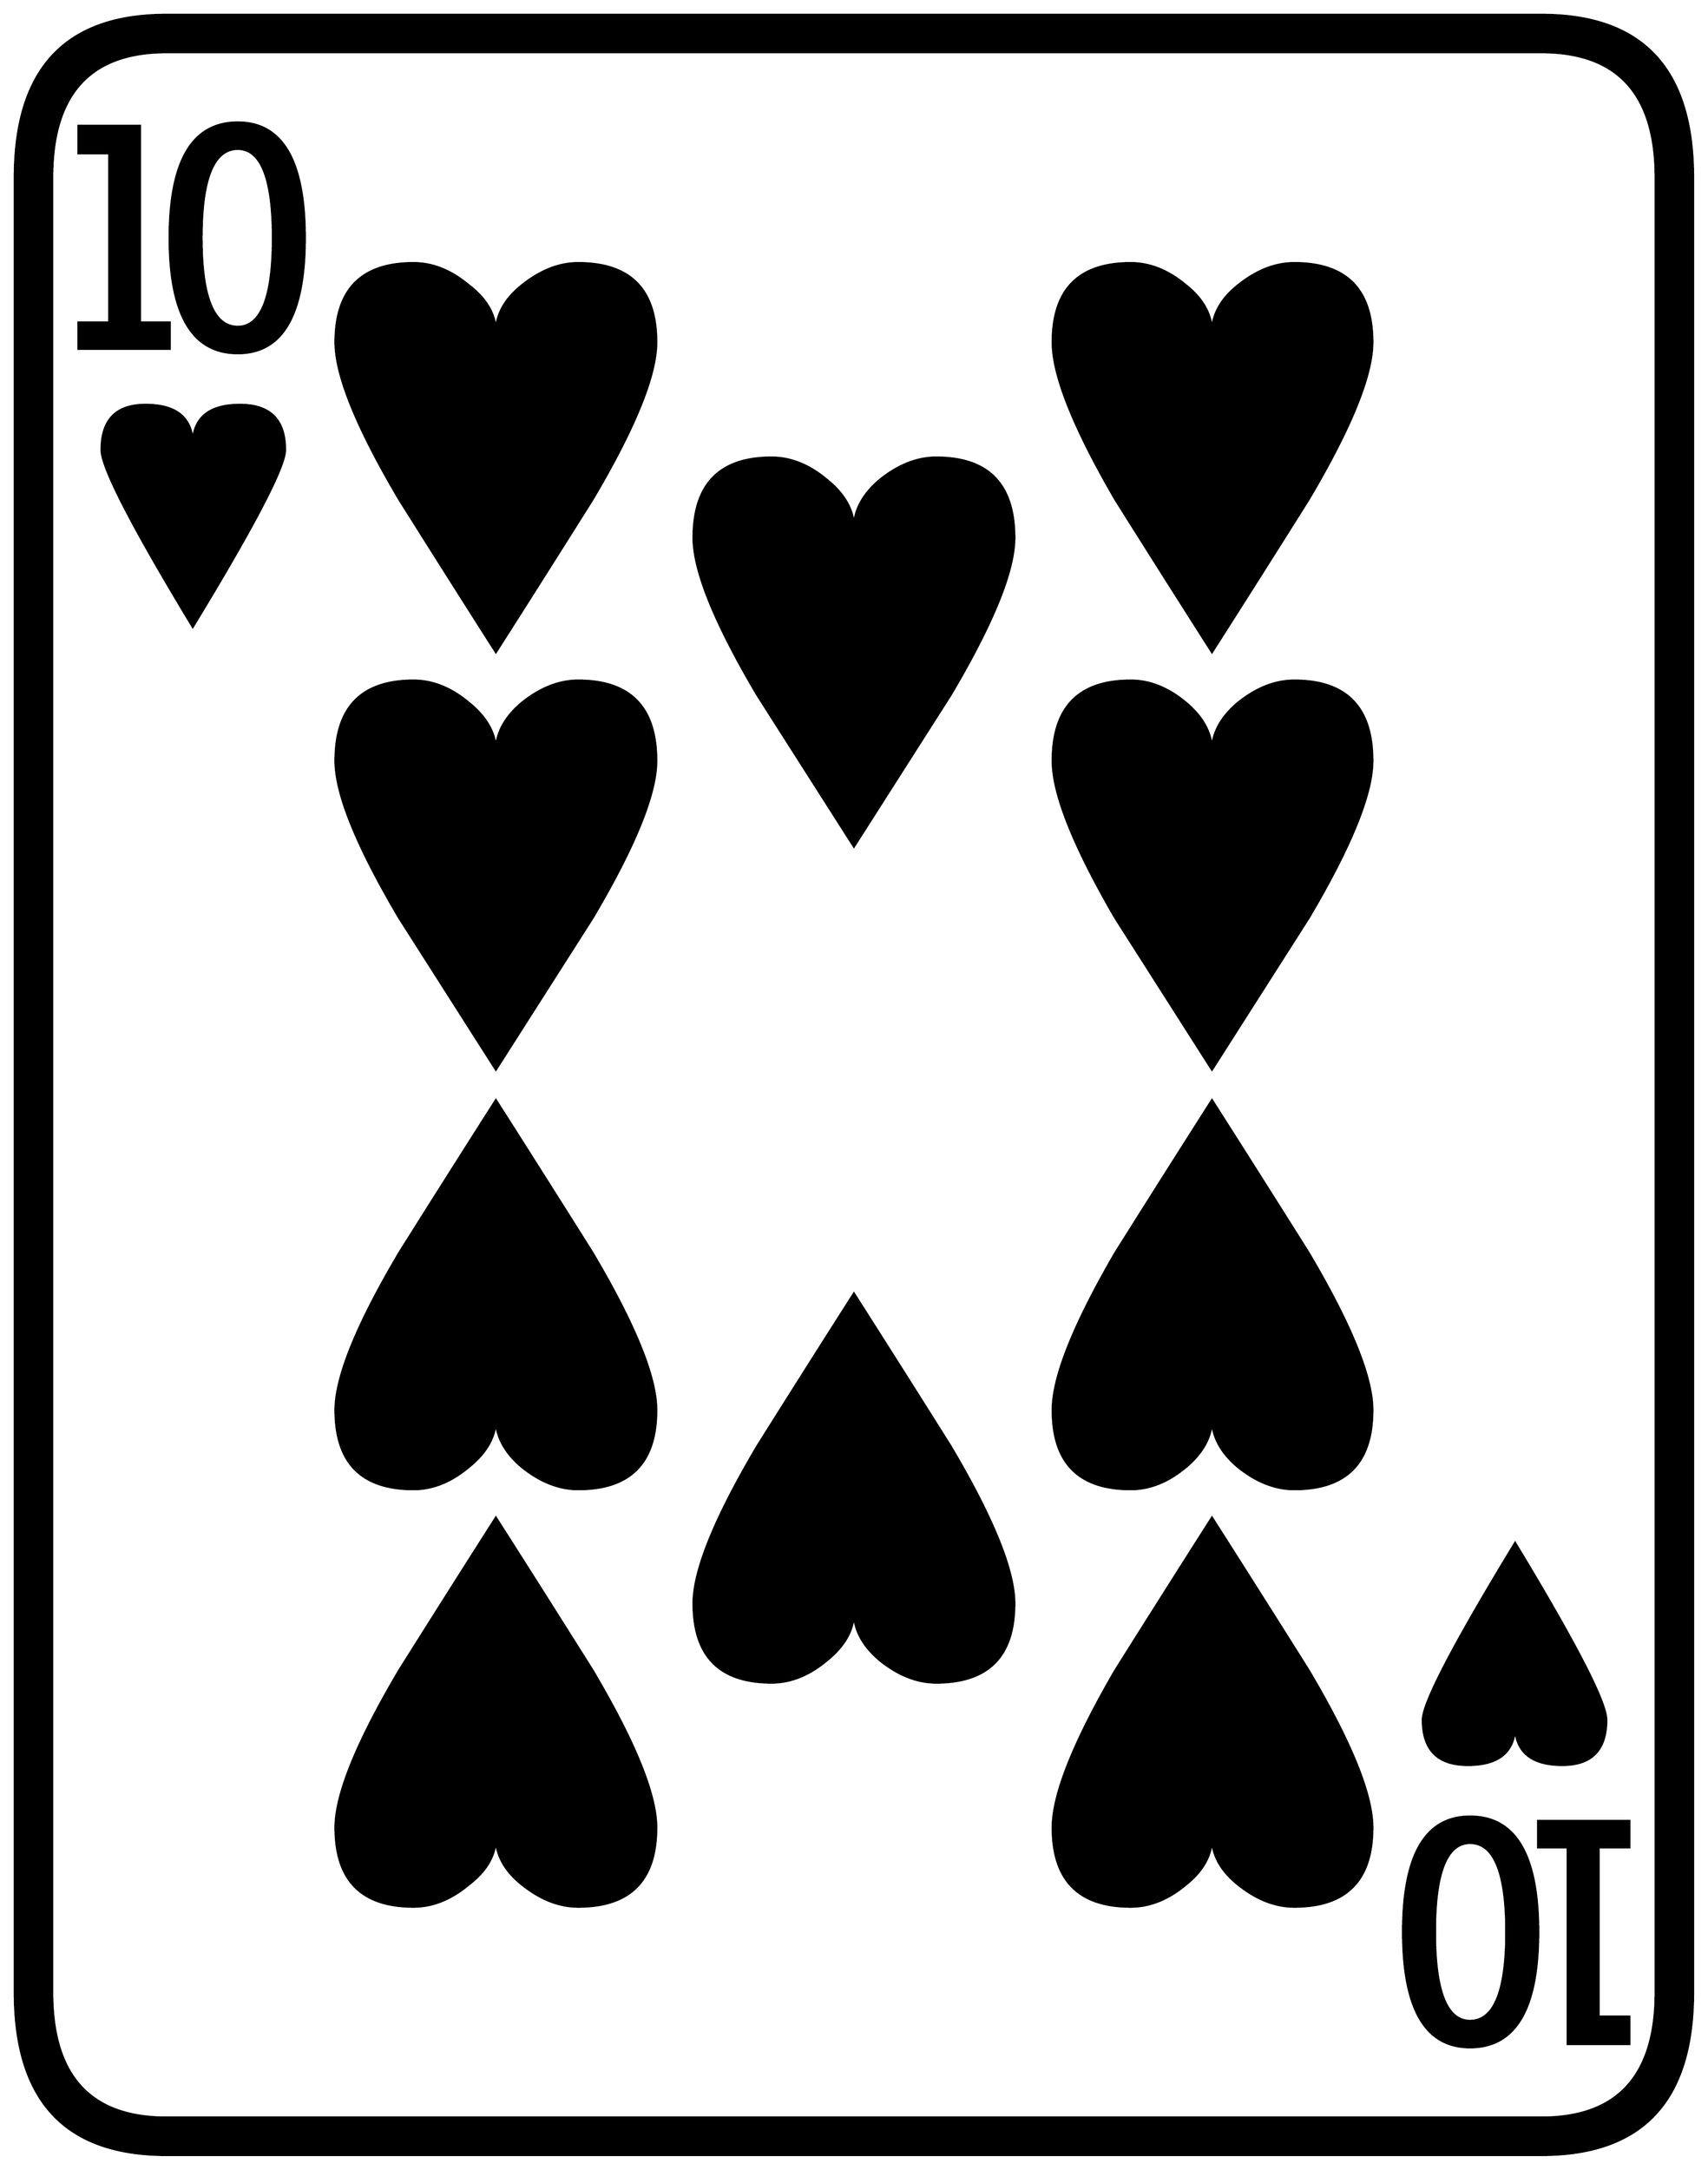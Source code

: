 


\begin{tikzpicture}[y=0.80pt, x=0.80pt, yscale=-1.0, xscale=1.0, inner sep=0pt, outer sep=0pt]
\begin{scope}[shift={(100.0,1706.0)},nonzero rule]
  \path[draw=.,fill=.,line width=1.600pt] (1578.0,244.0) .. controls
    (1578.0,342.667) and (1532.0,392.0) .. (1440.0,392.0) --
    (188.0,392.0) .. controls (96.0,392.0) and (50.0,342.667) ..
    (50.0,244.0) -- (50.0,-1408.0) .. controls (50.0,-1506.667)
    and (96.0,-1556.0) .. (188.0,-1556.0) -- (1440.0,-1556.0) ..
    controls (1532.0,-1556.0) and (1578.0,-1506.667) ..
    (1578.0,-1408.0) -- (1578.0,244.0) -- cycle(1544.0,244.0) --
    (1544.0,-1408.0) .. controls (1544.0,-1484.0) and
    (1509.333,-1522.0) .. (1440.0,-1522.0) -- (188.0,-1522.0) ..
    controls (118.667,-1522.0) and (84.0,-1484.0) ..
    (84.0,-1408.0) -- (84.0,244.0) .. controls (84.0,320.0) and
    (118.667,358.0) .. (188.0,358.0) -- (1440.0,358.0) .. controls
    (1509.333,358.0) and (1544.0,320.0) .. (1544.0,244.0) --
    cycle(1286.0,-1258.0) .. controls (1286.0,-1228.0) and
    (1266.667,-1180.333) .. (1228.0,-1115.0) .. controls
    (1198.667,-1068.333) and (1169.333,-1022.0) .. (1140.0,-976.0) ..
    controls (1110.667,-1022.0) and (1081.333,-1068.333) ..
    (1052.0,-1115.0) .. controls (1014.0,-1180.333) and
    (995.0,-1228.0) .. (995.0,-1258.0) .. controls
    (995.0,-1306.0) and (1018.667,-1330.0) .. (1066.0,-1330.0) ..
    controls (1083.333,-1330.0) and (1100.0,-1323.333) ..
    (1116.0,-1310.0) .. controls (1132.0,-1297.333) and
    (1140.0,-1282.667) .. (1140.0,-1266.0) .. controls
    (1140.0,-1282.667) and (1148.0,-1297.333) .. (1164.0,-1310.0) ..
    controls (1180.667,-1323.333) and (1197.667,-1330.0) ..
    (1215.0,-1330.0) .. controls (1262.333,-1330.0) and
    (1286.0,-1306.0) .. (1286.0,-1258.0) -- cycle(1286.0,-877.0)
    .. controls (1286.0,-847.0) and (1266.667,-799.333) ..
    (1228.0,-734.0) .. controls (1198.667,-688.0) and
    (1169.333,-642.0) .. (1140.0,-596.0) .. controls
    (1110.667,-642.0) and (1081.333,-688.0) .. (1052.0,-734.0) ..
    controls (1014.0,-799.333) and (995.0,-847.0) ..
    (995.0,-877.0) .. controls (995.0,-925.667) and
    (1018.667,-950.0) .. (1066.0,-950.0) .. controls
    (1083.333,-950.0) and (1100.0,-943.333) .. (1116.0,-930.0) ..
    controls (1132.0,-916.667) and (1140.0,-901.667) ..
    (1140.0,-885.0) .. controls (1140.0,-901.667) and
    (1148.0,-916.667) .. (1164.0,-930.0) .. controls
    (1180.667,-943.333) and (1197.667,-950.0) .. (1215.0,-950.0) ..
    controls (1262.333,-950.0) and (1286.0,-925.667) ..
    (1286.0,-877.0) -- cycle(960.0,-1080.0) .. controls
    (960.0,-1050.0) and (940.667,-1002.333) .. (902.0,-937.0) ..
    controls (872.667,-891.0) and (843.333,-845.0) .. (814.0,-799.0)
    .. controls (784.667,-845.0) and (755.333,-891.0) ..
    (726.0,-937.0) .. controls (687.333,-1002.333) and
    (668.0,-1050.0) .. (668.0,-1080.0) .. controls
    (668.0,-1128.667) and (691.667,-1153.0) .. (739.0,-1153.0) ..
    controls (756.333,-1153.0) and (773.0,-1146.333) ..
    (789.0,-1133.0) .. controls (805.667,-1119.667) and
    (814.0,-1104.667) .. (814.0,-1088.0) .. controls
    (814.0,-1104.667) and (822.0,-1119.667) .. (838.0,-1133.0) ..
    controls (854.667,-1146.333) and (871.667,-1153.0) ..
    (889.0,-1153.0) .. controls (936.333,-1153.0) and
    (960.0,-1128.667) .. (960.0,-1080.0) -- cycle(634.0,-1258.0)
    .. controls (634.0,-1228.0) and (614.667,-1180.333) ..
    (576.0,-1115.0) .. controls (546.667,-1068.333) and
    (517.333,-1022.0) .. (488.0,-976.0) .. controls
    (458.667,-1022.0) and (429.333,-1068.333) .. (400.0,-1115.0) ..
    controls (361.333,-1180.333) and (342.0,-1228.0) ..
    (342.0,-1258.0) .. controls (342.0,-1306.0) and
    (365.667,-1330.0) .. (413.0,-1330.0) .. controls
    (430.333,-1330.0) and (447.0,-1323.333) .. (463.0,-1310.0) ..
    controls (479.667,-1297.333) and (488.0,-1282.667) ..
    (488.0,-1266.0) .. controls (488.0,-1282.667) and
    (496.0,-1297.333) .. (512.0,-1310.0) .. controls
    (528.667,-1323.333) and (545.667,-1330.0) .. (563.0,-1330.0) ..
    controls (610.333,-1330.0) and (634.0,-1306.0) ..
    (634.0,-1258.0) -- cycle(314.0,-1353.0) .. controls
    (314.0,-1283.0) and (293.667,-1248.0) .. (253.0,-1248.0) ..
    controls (211.667,-1248.0) and (191.0,-1283.0) ..
    (191.0,-1353.0) .. controls (191.0,-1423.0) and
    (211.667,-1458.0) .. (253.0,-1458.0) .. controls
    (293.667,-1458.0) and (314.0,-1423.0) .. (314.0,-1353.0) --
    cycle(1286.0,-286.0) .. controls (1286.0,-238.0) and
    (1262.333,-214.0) .. (1215.0,-214.0) .. controls
    (1197.667,-214.0) and (1180.667,-220.667) .. (1164.0,-234.0) ..
    controls (1148.0,-247.333) and (1140.0,-262.333) ..
    (1140.0,-279.0) .. controls (1140.0,-262.333) and
    (1132.0,-247.333) .. (1116.0,-234.0) .. controls
    (1100.0,-220.667) and (1083.333,-214.0) .. (1066.0,-214.0) ..
    controls (1018.667,-214.0) and (995.0,-238.0) ..
    (995.0,-286.0) .. controls (995.0,-316.0) and
    (1014.0,-363.667) .. (1052.0,-429.0) .. controls
    (1081.333,-475.667) and (1110.667,-522.0) .. (1140.0,-568.0) ..
    controls (1169.333,-522.0) and (1198.667,-475.667) ..
    (1228.0,-429.0) .. controls (1266.667,-363.667) and
    (1286.0,-316.0) .. (1286.0,-286.0) -- cycle(191.0,-1252.0)
    -- (108.0,-1252.0) -- (108.0,-1276.0) -- (136.0,-1276.0) --
    (136.0,-1430.0) -- (108.0,-1430.0) -- (108.0,-1455.0) --
    (164.0,-1455.0) -- (164.0,-1276.0) -- (191.0,-1276.0) --
    (191.0,-1252.0) -- cycle(1499.0,-4.0) .. controls
    (1499.0,23.333) and (1485.667,37.0) .. (1459.0,37.0) .. controls
    (1430.333,37.0) and (1416.0,24.667) .. (1416.0,0.0) .. controls
    (1416.0,24.667) and (1401.667,37.0) .. (1373.0,37.0) .. controls
    (1345.667,37.0) and (1332.0,23.333) .. (1332.0,-4.0) .. controls
    (1332.0,-19.333) and (1360.0,-73.0) .. (1416.0,-165.0) ..
    controls (1471.333,-73.667) and (1499.0,-20.0) .. (1499.0,-4.0)
    -- cycle(296.0,-1160.0) .. controls (296.0,-1144.667) and
    (268.0,-1091.0) .. (212.0,-999.0) .. controls
    (156.667,-1090.333) and (129.0,-1144.0) .. (129.0,-1160.0) ..
    controls (129.0,-1187.333) and (142.333,-1201.0) ..
    (169.0,-1201.0) .. controls (197.667,-1201.0) and
    (212.0,-1188.667) .. (212.0,-1164.0) .. controls
    (212.0,-1188.667) and (226.333,-1201.0) .. (255.0,-1201.0) ..
    controls (282.333,-1201.0) and (296.0,-1187.333) ..
    (296.0,-1160.0) -- cycle(1520.0,291.0) -- (1464.0,291.0) --
    (1464.0,112.0) -- (1437.0,112.0) -- (1437.0,88.0) --
    (1520.0,88.0) -- (1520.0,112.0) -- (1492.0,112.0) --
    (1492.0,266.0) -- (1520.0,266.0) -- (1520.0,291.0) --
    cycle(634.0,-877.0) .. controls (634.0,-847.0) and
    (614.667,-799.333) .. (576.0,-734.0) .. controls (546.667,-688.0)
    and (517.333,-642.0) .. (488.0,-596.0) .. controls
    (458.667,-642.0) and (429.333,-688.0) .. (400.0,-734.0) ..
    controls (361.333,-799.333) and (342.0,-847.0) .. (342.0,-877.0)
    .. controls (342.0,-925.667) and (365.667,-950.0) ..
    (413.0,-950.0) .. controls (430.333,-950.0) and (447.0,-943.333)
    .. (463.0,-930.0) .. controls (479.667,-916.667) and
    (488.0,-901.667) .. (488.0,-885.0) .. controls (488.0,-901.667)
    and (496.0,-916.667) .. (512.0,-930.0) .. controls
    (528.667,-943.333) and (545.667,-950.0) .. (563.0,-950.0) ..
    controls (610.333,-950.0) and (634.0,-925.667) .. (634.0,-877.0)
    -- cycle(1437.0,189.0) .. controls (1437.0,259.0) and
    (1416.333,294.0) .. (1375.0,294.0) .. controls (1334.333,294.0)
    and (1314.0,259.0) .. (1314.0,189.0) .. controls
    (1314.0,119.0) and (1334.333,84.0) .. (1375.0,84.0) ..
    controls (1416.333,84.0) and (1437.0,119.0) .. (1437.0,189.0)
    -- cycle(1286.0,94.0) .. controls (1286.0,142.0) and
    (1262.333,166.0) .. (1215.0,166.0) .. controls (1197.667,166.0)
    and (1180.667,159.333) .. (1164.0,146.0) .. controls
    (1148.0,133.333) and (1140.0,118.667) .. (1140.0,102.0) ..
    controls (1140.0,118.667) and (1132.0,133.333) .. (1116.0,146.0)
    .. controls (1100.0,159.333) and (1083.333,166.0) ..
    (1066.0,166.0) .. controls (1018.667,166.0) and (995.0,142.0)
    .. (995.0,94.0) .. controls (995.0,64.0) and (1014.0,16.333)
    .. (1052.0,-49.0) .. controls (1081.333,-95.667) and
    (1110.667,-142.0) .. (1140.0,-188.0) .. controls
    (1169.333,-142.0) and (1198.667,-95.667) .. (1228.0,-49.0) ..
    controls (1266.667,16.333) and (1286.0,64.0) .. (1286.0,94.0) --
    cycle(960.0,-110.0) .. controls (960.0,-62.0) and
    (936.333,-38.0) .. (889.0,-38.0) .. controls (871.667,-38.0) and
    (854.667,-44.667) .. (838.0,-58.0) .. controls (822.0,-71.333) and
    (814.0,-86.333) .. (814.0,-103.0) .. controls (814.0,-86.333)
    and (805.667,-71.333) .. (789.0,-58.0) .. controls (773.0,-44.667)
    and (756.333,-38.0) .. (739.0,-38.0) .. controls (691.667,-38.0)
    and (668.0,-62.0) .. (668.0,-110.0) .. controls
    (668.0,-140.0) and (687.333,-187.667) .. (726.0,-253.0) ..
    controls (755.333,-299.667) and (784.667,-346.0) .. (814.0,-392.0)
    .. controls (843.333,-346.0) and (872.667,-299.667) ..
    (902.0,-253.0) .. controls (940.667,-187.667) and (960.0,-140.0)
    .. (960.0,-110.0) -- cycle(634.0,-286.0) .. controls
    (634.0,-238.0) and (610.333,-214.0) .. (563.0,-214.0) ..
    controls (545.667,-214.0) and (528.667,-220.667) .. (512.0,-234.0)
    .. controls (496.0,-247.333) and (488.0,-262.333) ..
    (488.0,-279.0) .. controls (488.0,-262.333) and (479.667,-247.333)
    .. (463.0,-234.0) .. controls (447.0,-220.667) and
    (430.333,-214.0) .. (413.0,-214.0) .. controls (365.667,-214.0)
    and (342.0,-238.0) .. (342.0,-286.0) .. controls
    (342.0,-316.0) and (361.333,-363.667) .. (400.0,-429.0) ..
    controls (429.333,-475.667) and (458.667,-522.0) .. (488.0,-568.0)
    .. controls (517.333,-522.0) and (546.667,-475.667) ..
    (576.0,-429.0) .. controls (614.667,-363.667) and (634.0,-316.0)
    .. (634.0,-286.0) -- cycle(634.0,94.0) .. controls
    (634.0,142.0) and (610.333,166.0) .. (563.0,166.0) .. controls
    (545.667,166.0) and (528.667,159.333) .. (512.0,146.0) .. controls
    (496.0,133.333) and (488.0,118.667) .. (488.0,102.0) .. controls
    (488.0,118.667) and (479.667,133.333) .. (463.0,146.0) .. controls
    (447.0,159.333) and (430.333,166.0) .. (413.0,166.0) .. controls
    (365.667,166.0) and (342.0,142.0) .. (342.0,94.0) .. controls
    (342.0,64.0) and (361.333,16.333) .. (400.0,-49.0) .. controls
    (429.333,-95.667) and (458.667,-142.0) .. (488.0,-188.0) ..
    controls (517.333,-142.0) and (546.667,-95.667) .. (576.0,-49.0)
    .. controls (614.667,16.333) and (634.0,64.0) .. (634.0,94.0) --
    cycle(285.0,-1353.0) .. controls (285.0,-1407.0) and
    (274.333,-1434.0) .. (253.0,-1434.0) .. controls
    (231.0,-1434.0) and (220.0,-1407.0) .. (220.0,-1353.0) ..
    controls (220.0,-1299.0) and (231.0,-1272.0) ..
    (253.0,-1272.0) .. controls (274.333,-1272.0) and
    (285.0,-1299.0) .. (285.0,-1353.0) -- cycle(1408.0,189.0) ..
    controls (1408.0,135.0) and (1397.0,108.0) .. (1375.0,108.0)
    .. controls (1353.667,108.0) and (1343.0,135.0) ..
    (1343.0,189.0) .. controls (1343.0,243.0) and (1353.667,270.0)
    .. (1375.0,270.0) .. controls (1397.0,270.0) and
    (1408.0,243.0) .. (1408.0,189.0) -- cycle;
\end{scope}

\end{tikzpicture}

